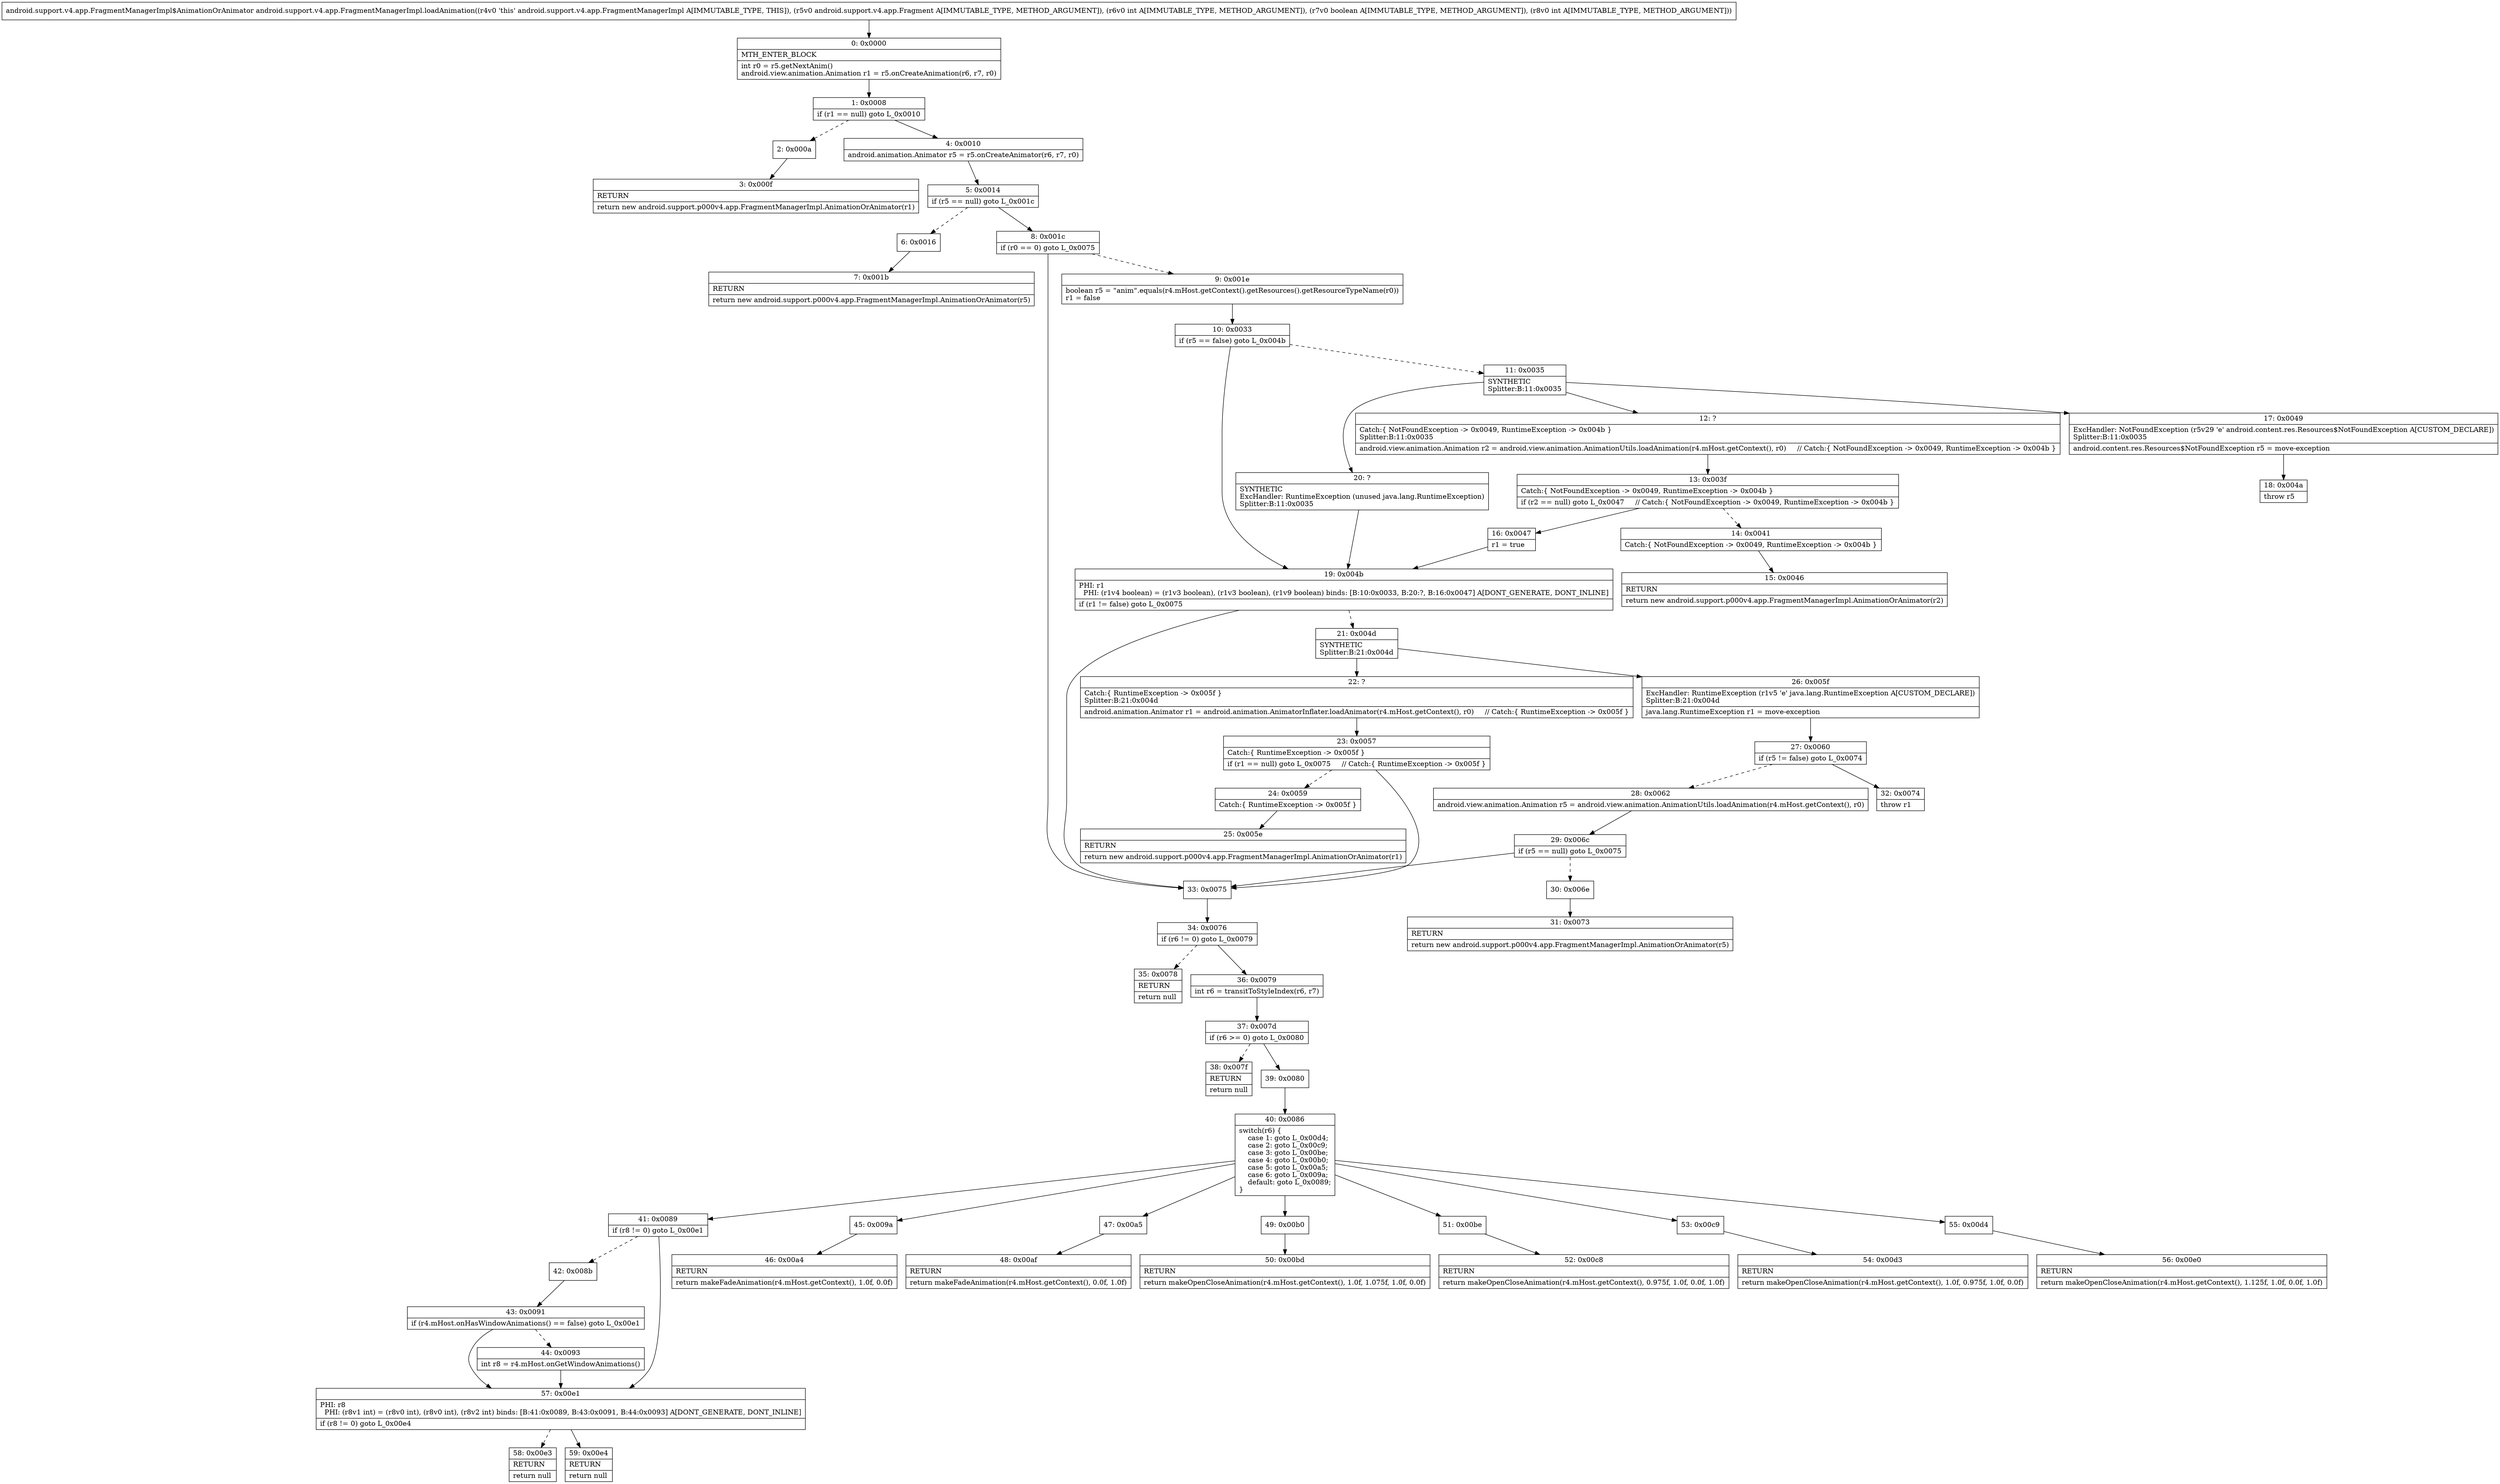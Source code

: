 digraph "CFG forandroid.support.v4.app.FragmentManagerImpl.loadAnimation(Landroid\/support\/v4\/app\/Fragment;IZI)Landroid\/support\/v4\/app\/FragmentManagerImpl$AnimationOrAnimator;" {
Node_0 [shape=record,label="{0\:\ 0x0000|MTH_ENTER_BLOCK\l|int r0 = r5.getNextAnim()\landroid.view.animation.Animation r1 = r5.onCreateAnimation(r6, r7, r0)\l}"];
Node_1 [shape=record,label="{1\:\ 0x0008|if (r1 == null) goto L_0x0010\l}"];
Node_2 [shape=record,label="{2\:\ 0x000a}"];
Node_3 [shape=record,label="{3\:\ 0x000f|RETURN\l|return new android.support.p000v4.app.FragmentManagerImpl.AnimationOrAnimator(r1)\l}"];
Node_4 [shape=record,label="{4\:\ 0x0010|android.animation.Animator r5 = r5.onCreateAnimator(r6, r7, r0)\l}"];
Node_5 [shape=record,label="{5\:\ 0x0014|if (r5 == null) goto L_0x001c\l}"];
Node_6 [shape=record,label="{6\:\ 0x0016}"];
Node_7 [shape=record,label="{7\:\ 0x001b|RETURN\l|return new android.support.p000v4.app.FragmentManagerImpl.AnimationOrAnimator(r5)\l}"];
Node_8 [shape=record,label="{8\:\ 0x001c|if (r0 == 0) goto L_0x0075\l}"];
Node_9 [shape=record,label="{9\:\ 0x001e|boolean r5 = \"anim\".equals(r4.mHost.getContext().getResources().getResourceTypeName(r0))\lr1 = false\l}"];
Node_10 [shape=record,label="{10\:\ 0x0033|if (r5 == false) goto L_0x004b\l}"];
Node_11 [shape=record,label="{11\:\ 0x0035|SYNTHETIC\lSplitter:B:11:0x0035\l}"];
Node_12 [shape=record,label="{12\:\ ?|Catch:\{ NotFoundException \-\> 0x0049, RuntimeException \-\> 0x004b \}\lSplitter:B:11:0x0035\l|android.view.animation.Animation r2 = android.view.animation.AnimationUtils.loadAnimation(r4.mHost.getContext(), r0)     \/\/ Catch:\{ NotFoundException \-\> 0x0049, RuntimeException \-\> 0x004b \}\l}"];
Node_13 [shape=record,label="{13\:\ 0x003f|Catch:\{ NotFoundException \-\> 0x0049, RuntimeException \-\> 0x004b \}\l|if (r2 == null) goto L_0x0047     \/\/ Catch:\{ NotFoundException \-\> 0x0049, RuntimeException \-\> 0x004b \}\l}"];
Node_14 [shape=record,label="{14\:\ 0x0041|Catch:\{ NotFoundException \-\> 0x0049, RuntimeException \-\> 0x004b \}\l}"];
Node_15 [shape=record,label="{15\:\ 0x0046|RETURN\l|return new android.support.p000v4.app.FragmentManagerImpl.AnimationOrAnimator(r2)\l}"];
Node_16 [shape=record,label="{16\:\ 0x0047|r1 = true\l}"];
Node_17 [shape=record,label="{17\:\ 0x0049|ExcHandler: NotFoundException (r5v29 'e' android.content.res.Resources$NotFoundException A[CUSTOM_DECLARE])\lSplitter:B:11:0x0035\l|android.content.res.Resources$NotFoundException r5 = move\-exception\l}"];
Node_18 [shape=record,label="{18\:\ 0x004a|throw r5\l}"];
Node_19 [shape=record,label="{19\:\ 0x004b|PHI: r1 \l  PHI: (r1v4 boolean) = (r1v3 boolean), (r1v3 boolean), (r1v9 boolean) binds: [B:10:0x0033, B:20:?, B:16:0x0047] A[DONT_GENERATE, DONT_INLINE]\l|if (r1 != false) goto L_0x0075\l}"];
Node_20 [shape=record,label="{20\:\ ?|SYNTHETIC\lExcHandler: RuntimeException (unused java.lang.RuntimeException)\lSplitter:B:11:0x0035\l}"];
Node_21 [shape=record,label="{21\:\ 0x004d|SYNTHETIC\lSplitter:B:21:0x004d\l}"];
Node_22 [shape=record,label="{22\:\ ?|Catch:\{ RuntimeException \-\> 0x005f \}\lSplitter:B:21:0x004d\l|android.animation.Animator r1 = android.animation.AnimatorInflater.loadAnimator(r4.mHost.getContext(), r0)     \/\/ Catch:\{ RuntimeException \-\> 0x005f \}\l}"];
Node_23 [shape=record,label="{23\:\ 0x0057|Catch:\{ RuntimeException \-\> 0x005f \}\l|if (r1 == null) goto L_0x0075     \/\/ Catch:\{ RuntimeException \-\> 0x005f \}\l}"];
Node_24 [shape=record,label="{24\:\ 0x0059|Catch:\{ RuntimeException \-\> 0x005f \}\l}"];
Node_25 [shape=record,label="{25\:\ 0x005e|RETURN\l|return new android.support.p000v4.app.FragmentManagerImpl.AnimationOrAnimator(r1)\l}"];
Node_26 [shape=record,label="{26\:\ 0x005f|ExcHandler: RuntimeException (r1v5 'e' java.lang.RuntimeException A[CUSTOM_DECLARE])\lSplitter:B:21:0x004d\l|java.lang.RuntimeException r1 = move\-exception\l}"];
Node_27 [shape=record,label="{27\:\ 0x0060|if (r5 != false) goto L_0x0074\l}"];
Node_28 [shape=record,label="{28\:\ 0x0062|android.view.animation.Animation r5 = android.view.animation.AnimationUtils.loadAnimation(r4.mHost.getContext(), r0)\l}"];
Node_29 [shape=record,label="{29\:\ 0x006c|if (r5 == null) goto L_0x0075\l}"];
Node_30 [shape=record,label="{30\:\ 0x006e}"];
Node_31 [shape=record,label="{31\:\ 0x0073|RETURN\l|return new android.support.p000v4.app.FragmentManagerImpl.AnimationOrAnimator(r5)\l}"];
Node_32 [shape=record,label="{32\:\ 0x0074|throw r1\l}"];
Node_33 [shape=record,label="{33\:\ 0x0075}"];
Node_34 [shape=record,label="{34\:\ 0x0076|if (r6 != 0) goto L_0x0079\l}"];
Node_35 [shape=record,label="{35\:\ 0x0078|RETURN\l|return null\l}"];
Node_36 [shape=record,label="{36\:\ 0x0079|int r6 = transitToStyleIndex(r6, r7)\l}"];
Node_37 [shape=record,label="{37\:\ 0x007d|if (r6 \>= 0) goto L_0x0080\l}"];
Node_38 [shape=record,label="{38\:\ 0x007f|RETURN\l|return null\l}"];
Node_39 [shape=record,label="{39\:\ 0x0080}"];
Node_40 [shape=record,label="{40\:\ 0x0086|switch(r6) \{\l    case 1: goto L_0x00d4;\l    case 2: goto L_0x00c9;\l    case 3: goto L_0x00be;\l    case 4: goto L_0x00b0;\l    case 5: goto L_0x00a5;\l    case 6: goto L_0x009a;\l    default: goto L_0x0089;\l\}\l}"];
Node_41 [shape=record,label="{41\:\ 0x0089|if (r8 != 0) goto L_0x00e1\l}"];
Node_42 [shape=record,label="{42\:\ 0x008b}"];
Node_43 [shape=record,label="{43\:\ 0x0091|if (r4.mHost.onHasWindowAnimations() == false) goto L_0x00e1\l}"];
Node_44 [shape=record,label="{44\:\ 0x0093|int r8 = r4.mHost.onGetWindowAnimations()\l}"];
Node_45 [shape=record,label="{45\:\ 0x009a}"];
Node_46 [shape=record,label="{46\:\ 0x00a4|RETURN\l|return makeFadeAnimation(r4.mHost.getContext(), 1.0f, 0.0f)\l}"];
Node_47 [shape=record,label="{47\:\ 0x00a5}"];
Node_48 [shape=record,label="{48\:\ 0x00af|RETURN\l|return makeFadeAnimation(r4.mHost.getContext(), 0.0f, 1.0f)\l}"];
Node_49 [shape=record,label="{49\:\ 0x00b0}"];
Node_50 [shape=record,label="{50\:\ 0x00bd|RETURN\l|return makeOpenCloseAnimation(r4.mHost.getContext(), 1.0f, 1.075f, 1.0f, 0.0f)\l}"];
Node_51 [shape=record,label="{51\:\ 0x00be}"];
Node_52 [shape=record,label="{52\:\ 0x00c8|RETURN\l|return makeOpenCloseAnimation(r4.mHost.getContext(), 0.975f, 1.0f, 0.0f, 1.0f)\l}"];
Node_53 [shape=record,label="{53\:\ 0x00c9}"];
Node_54 [shape=record,label="{54\:\ 0x00d3|RETURN\l|return makeOpenCloseAnimation(r4.mHost.getContext(), 1.0f, 0.975f, 1.0f, 0.0f)\l}"];
Node_55 [shape=record,label="{55\:\ 0x00d4}"];
Node_56 [shape=record,label="{56\:\ 0x00e0|RETURN\l|return makeOpenCloseAnimation(r4.mHost.getContext(), 1.125f, 1.0f, 0.0f, 1.0f)\l}"];
Node_57 [shape=record,label="{57\:\ 0x00e1|PHI: r8 \l  PHI: (r8v1 int) = (r8v0 int), (r8v0 int), (r8v2 int) binds: [B:41:0x0089, B:43:0x0091, B:44:0x0093] A[DONT_GENERATE, DONT_INLINE]\l|if (r8 != 0) goto L_0x00e4\l}"];
Node_58 [shape=record,label="{58\:\ 0x00e3|RETURN\l|return null\l}"];
Node_59 [shape=record,label="{59\:\ 0x00e4|RETURN\l|return null\l}"];
MethodNode[shape=record,label="{android.support.v4.app.FragmentManagerImpl$AnimationOrAnimator android.support.v4.app.FragmentManagerImpl.loadAnimation((r4v0 'this' android.support.v4.app.FragmentManagerImpl A[IMMUTABLE_TYPE, THIS]), (r5v0 android.support.v4.app.Fragment A[IMMUTABLE_TYPE, METHOD_ARGUMENT]), (r6v0 int A[IMMUTABLE_TYPE, METHOD_ARGUMENT]), (r7v0 boolean A[IMMUTABLE_TYPE, METHOD_ARGUMENT]), (r8v0 int A[IMMUTABLE_TYPE, METHOD_ARGUMENT])) }"];
MethodNode -> Node_0;
Node_0 -> Node_1;
Node_1 -> Node_2[style=dashed];
Node_1 -> Node_4;
Node_2 -> Node_3;
Node_4 -> Node_5;
Node_5 -> Node_6[style=dashed];
Node_5 -> Node_8;
Node_6 -> Node_7;
Node_8 -> Node_9[style=dashed];
Node_8 -> Node_33;
Node_9 -> Node_10;
Node_10 -> Node_11[style=dashed];
Node_10 -> Node_19;
Node_11 -> Node_12;
Node_11 -> Node_17;
Node_11 -> Node_20;
Node_12 -> Node_13;
Node_13 -> Node_14[style=dashed];
Node_13 -> Node_16;
Node_14 -> Node_15;
Node_16 -> Node_19;
Node_17 -> Node_18;
Node_19 -> Node_21[style=dashed];
Node_19 -> Node_33;
Node_20 -> Node_19;
Node_21 -> Node_22;
Node_21 -> Node_26;
Node_22 -> Node_23;
Node_23 -> Node_24[style=dashed];
Node_23 -> Node_33;
Node_24 -> Node_25;
Node_26 -> Node_27;
Node_27 -> Node_28[style=dashed];
Node_27 -> Node_32;
Node_28 -> Node_29;
Node_29 -> Node_30[style=dashed];
Node_29 -> Node_33;
Node_30 -> Node_31;
Node_33 -> Node_34;
Node_34 -> Node_35[style=dashed];
Node_34 -> Node_36;
Node_36 -> Node_37;
Node_37 -> Node_38[style=dashed];
Node_37 -> Node_39;
Node_39 -> Node_40;
Node_40 -> Node_41;
Node_40 -> Node_45;
Node_40 -> Node_47;
Node_40 -> Node_49;
Node_40 -> Node_51;
Node_40 -> Node_53;
Node_40 -> Node_55;
Node_41 -> Node_42[style=dashed];
Node_41 -> Node_57;
Node_42 -> Node_43;
Node_43 -> Node_44[style=dashed];
Node_43 -> Node_57;
Node_44 -> Node_57;
Node_45 -> Node_46;
Node_47 -> Node_48;
Node_49 -> Node_50;
Node_51 -> Node_52;
Node_53 -> Node_54;
Node_55 -> Node_56;
Node_57 -> Node_58[style=dashed];
Node_57 -> Node_59;
}

